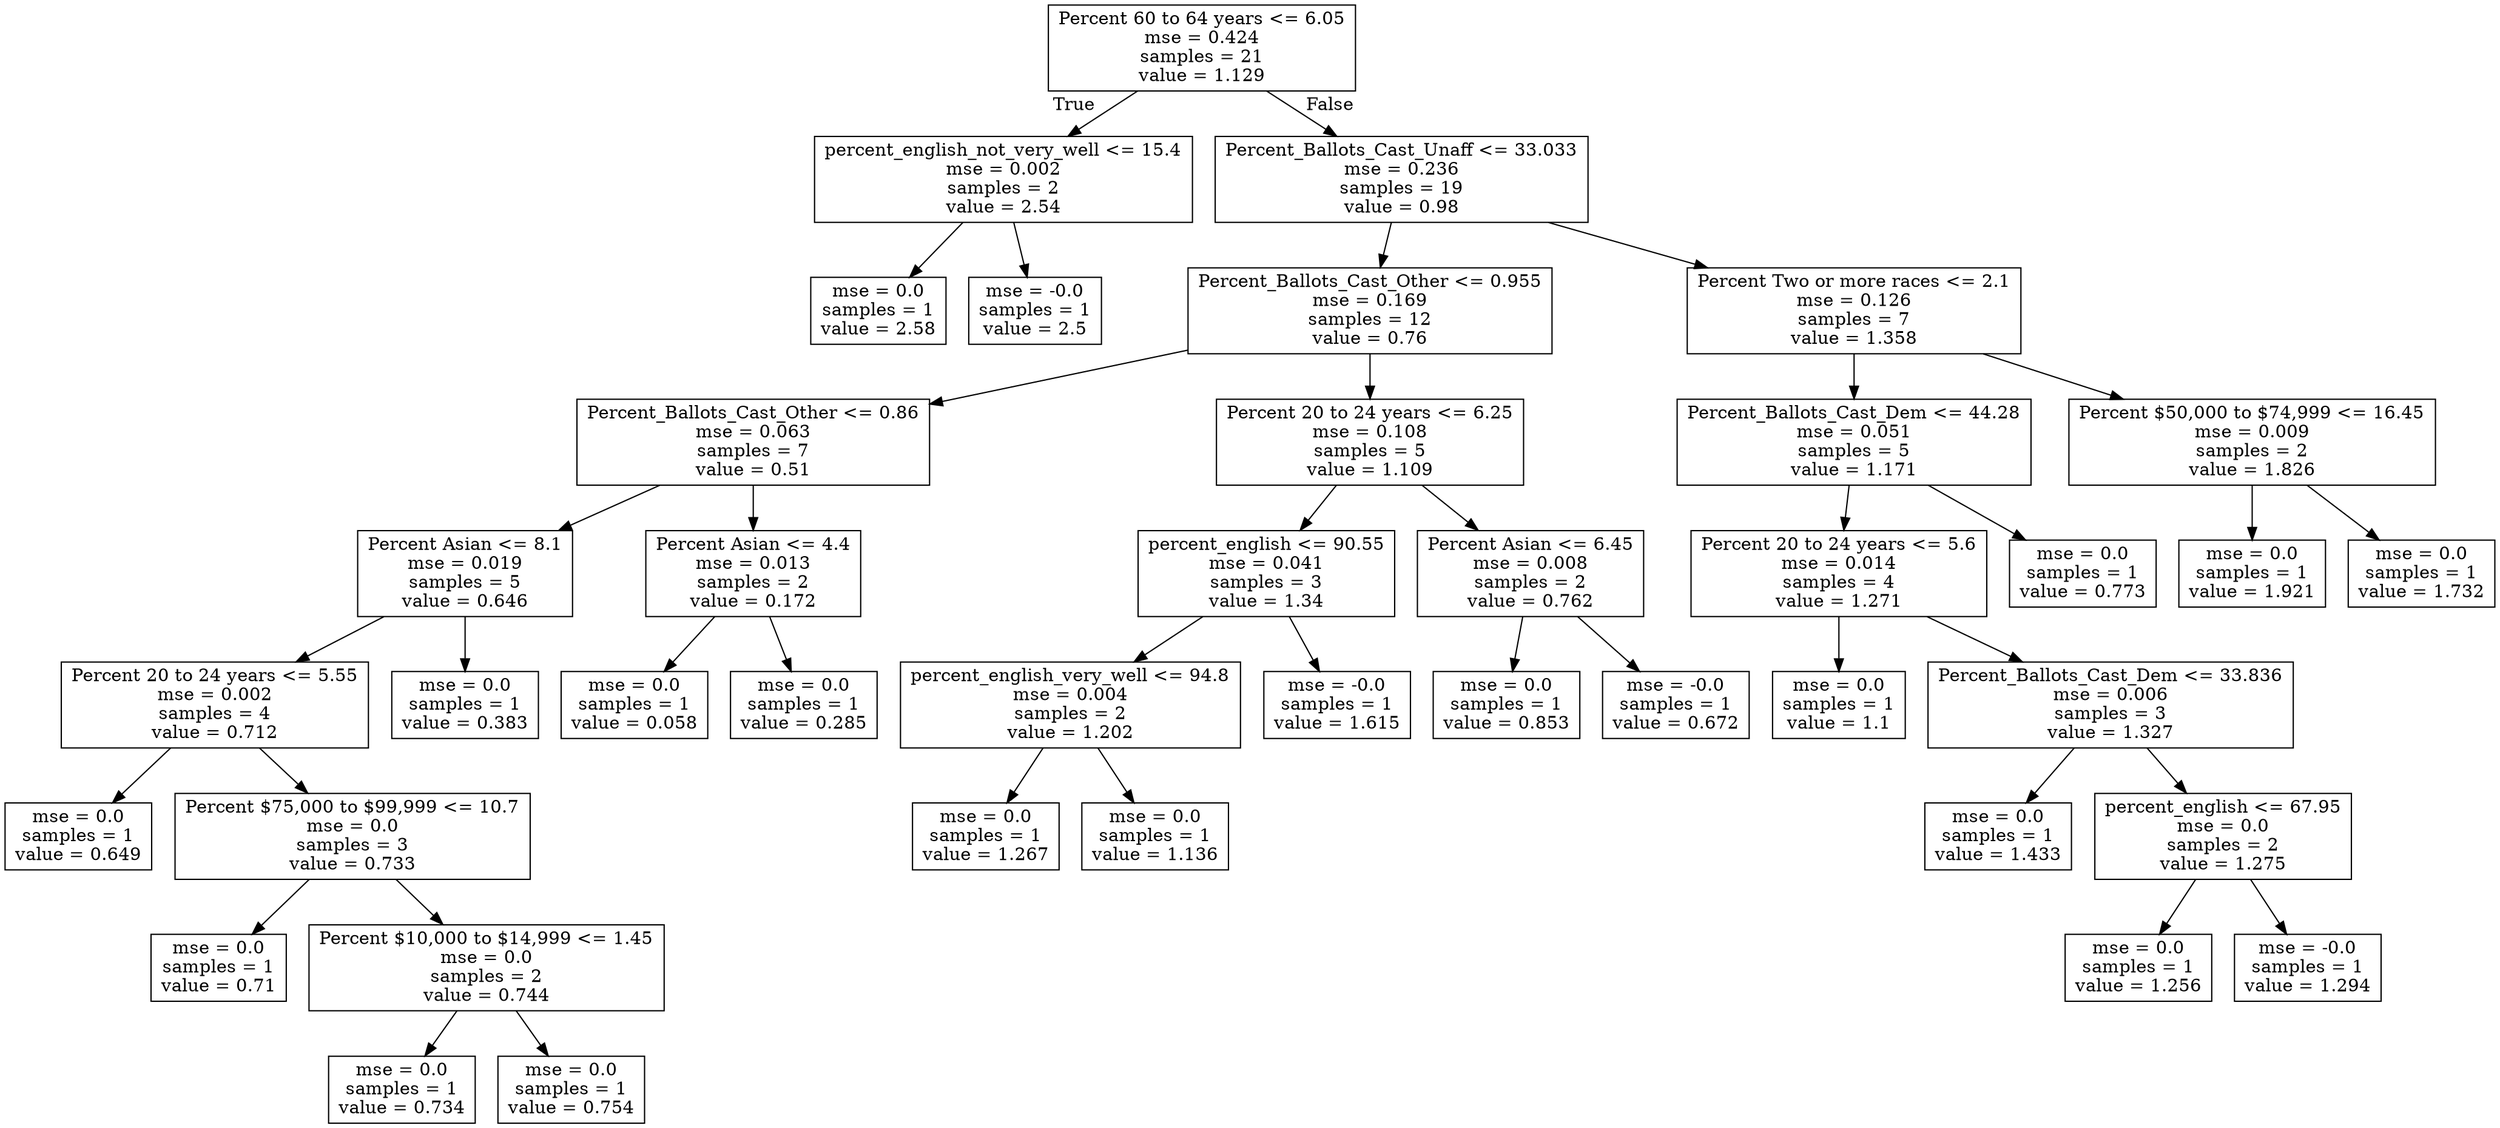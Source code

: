 digraph Tree {
node [shape=box] ;
0 [label="Percent 60 to 64 years <= 6.05\nmse = 0.424\nsamples = 21\nvalue = 1.129"] ;
1 [label="percent_english_not_very_well <= 15.4\nmse = 0.002\nsamples = 2\nvalue = 2.54"] ;
0 -> 1 [labeldistance=2.5, labelangle=45, headlabel="True"] ;
2 [label="mse = 0.0\nsamples = 1\nvalue = 2.58"] ;
1 -> 2 ;
3 [label="mse = -0.0\nsamples = 1\nvalue = 2.5"] ;
1 -> 3 ;
4 [label="Percent_Ballots_Cast_Unaff <= 33.033\nmse = 0.236\nsamples = 19\nvalue = 0.98"] ;
0 -> 4 [labeldistance=2.5, labelangle=-45, headlabel="False"] ;
5 [label="Percent_Ballots_Cast_Other <= 0.955\nmse = 0.169\nsamples = 12\nvalue = 0.76"] ;
4 -> 5 ;
6 [label="Percent_Ballots_Cast_Other <= 0.86\nmse = 0.063\nsamples = 7\nvalue = 0.51"] ;
5 -> 6 ;
7 [label="Percent Asian <= 8.1\nmse = 0.019\nsamples = 5\nvalue = 0.646"] ;
6 -> 7 ;
8 [label="Percent 20 to 24 years <= 5.55\nmse = 0.002\nsamples = 4\nvalue = 0.712"] ;
7 -> 8 ;
9 [label="mse = 0.0\nsamples = 1\nvalue = 0.649"] ;
8 -> 9 ;
10 [label="Percent $75,000 to $99,999 <= 10.7\nmse = 0.0\nsamples = 3\nvalue = 0.733"] ;
8 -> 10 ;
11 [label="mse = 0.0\nsamples = 1\nvalue = 0.71"] ;
10 -> 11 ;
12 [label="Percent $10,000 to $14,999 <= 1.45\nmse = 0.0\nsamples = 2\nvalue = 0.744"] ;
10 -> 12 ;
13 [label="mse = 0.0\nsamples = 1\nvalue = 0.734"] ;
12 -> 13 ;
14 [label="mse = 0.0\nsamples = 1\nvalue = 0.754"] ;
12 -> 14 ;
15 [label="mse = 0.0\nsamples = 1\nvalue = 0.383"] ;
7 -> 15 ;
16 [label="Percent Asian <= 4.4\nmse = 0.013\nsamples = 2\nvalue = 0.172"] ;
6 -> 16 ;
17 [label="mse = 0.0\nsamples = 1\nvalue = 0.058"] ;
16 -> 17 ;
18 [label="mse = 0.0\nsamples = 1\nvalue = 0.285"] ;
16 -> 18 ;
19 [label="Percent 20 to 24 years <= 6.25\nmse = 0.108\nsamples = 5\nvalue = 1.109"] ;
5 -> 19 ;
20 [label="percent_english <= 90.55\nmse = 0.041\nsamples = 3\nvalue = 1.34"] ;
19 -> 20 ;
21 [label="percent_english_very_well <= 94.8\nmse = 0.004\nsamples = 2\nvalue = 1.202"] ;
20 -> 21 ;
22 [label="mse = 0.0\nsamples = 1\nvalue = 1.267"] ;
21 -> 22 ;
23 [label="mse = 0.0\nsamples = 1\nvalue = 1.136"] ;
21 -> 23 ;
24 [label="mse = -0.0\nsamples = 1\nvalue = 1.615"] ;
20 -> 24 ;
25 [label="Percent Asian <= 6.45\nmse = 0.008\nsamples = 2\nvalue = 0.762"] ;
19 -> 25 ;
26 [label="mse = 0.0\nsamples = 1\nvalue = 0.853"] ;
25 -> 26 ;
27 [label="mse = -0.0\nsamples = 1\nvalue = 0.672"] ;
25 -> 27 ;
28 [label="Percent Two or more races <= 2.1\nmse = 0.126\nsamples = 7\nvalue = 1.358"] ;
4 -> 28 ;
29 [label="Percent_Ballots_Cast_Dem <= 44.28\nmse = 0.051\nsamples = 5\nvalue = 1.171"] ;
28 -> 29 ;
30 [label="Percent 20 to 24 years <= 5.6\nmse = 0.014\nsamples = 4\nvalue = 1.271"] ;
29 -> 30 ;
31 [label="mse = 0.0\nsamples = 1\nvalue = 1.1"] ;
30 -> 31 ;
32 [label="Percent_Ballots_Cast_Dem <= 33.836\nmse = 0.006\nsamples = 3\nvalue = 1.327"] ;
30 -> 32 ;
33 [label="mse = 0.0\nsamples = 1\nvalue = 1.433"] ;
32 -> 33 ;
34 [label="percent_english <= 67.95\nmse = 0.0\nsamples = 2\nvalue = 1.275"] ;
32 -> 34 ;
35 [label="mse = 0.0\nsamples = 1\nvalue = 1.256"] ;
34 -> 35 ;
36 [label="mse = -0.0\nsamples = 1\nvalue = 1.294"] ;
34 -> 36 ;
37 [label="mse = 0.0\nsamples = 1\nvalue = 0.773"] ;
29 -> 37 ;
38 [label="Percent $50,000 to $74,999 <= 16.45\nmse = 0.009\nsamples = 2\nvalue = 1.826"] ;
28 -> 38 ;
39 [label="mse = 0.0\nsamples = 1\nvalue = 1.921"] ;
38 -> 39 ;
40 [label="mse = 0.0\nsamples = 1\nvalue = 1.732"] ;
38 -> 40 ;
}
